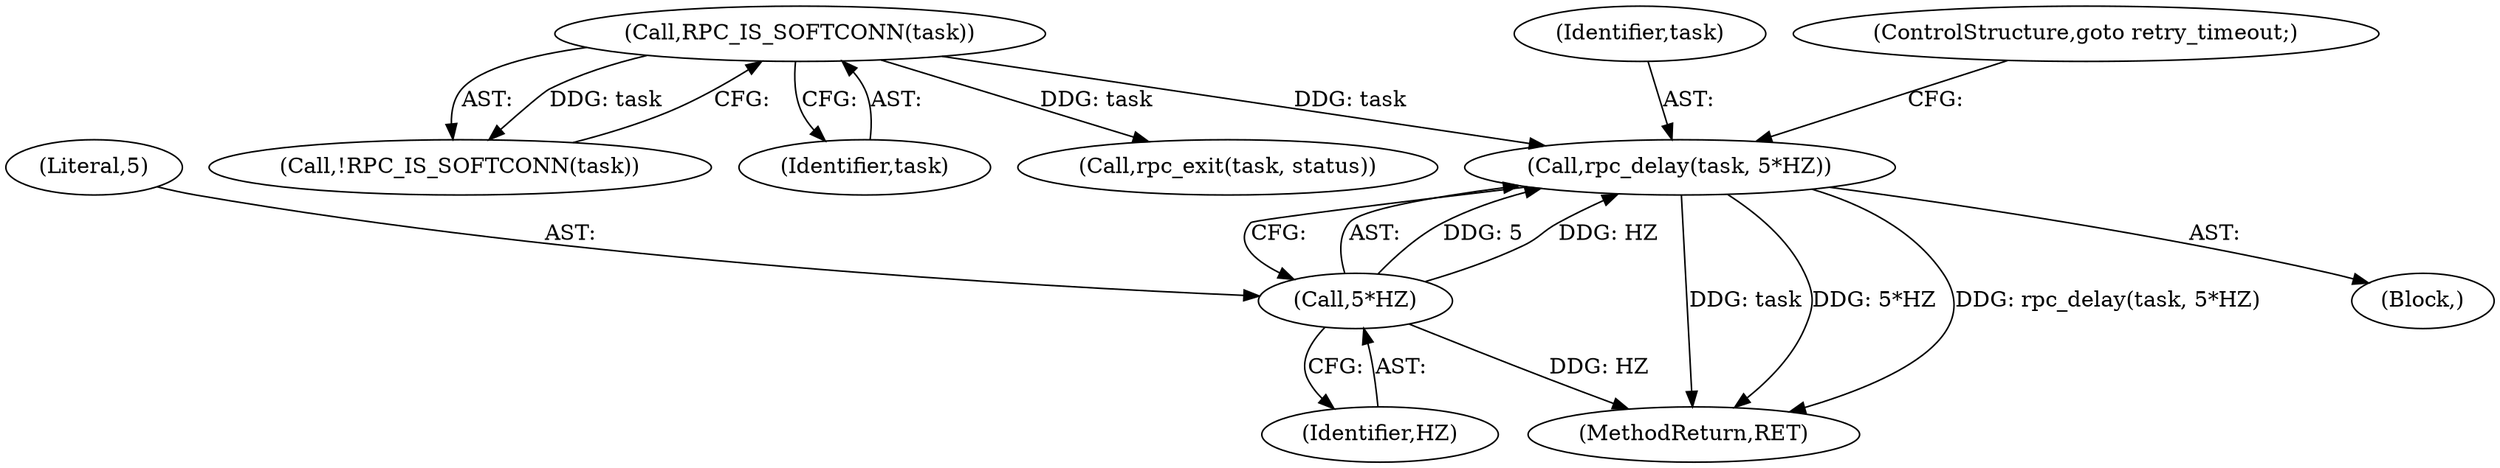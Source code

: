 digraph "0_linux_0b760113a3a155269a3fba93a409c640031dd68f_0@pointer" {
"1000238" [label="(Call,rpc_delay(task, 5*HZ))"];
"1000235" [label="(Call,RPC_IS_SOFTCONN(task))"];
"1000240" [label="(Call,5*HZ)"];
"1000234" [label="(Call,!RPC_IS_SOFTCONN(task))"];
"1000242" [label="(Identifier,HZ)"];
"1000241" [label="(Literal,5)"];
"1000270" [label="(MethodReturn,RET)"];
"1000240" [label="(Call,5*HZ)"];
"1000236" [label="(Identifier,task)"];
"1000238" [label="(Call,rpc_delay(task, 5*HZ))"];
"1000239" [label="(Identifier,task)"];
"1000235" [label="(Call,RPC_IS_SOFTCONN(task))"];
"1000260" [label="(Call,rpc_exit(task, status))"];
"1000243" [label="(ControlStructure,goto retry_timeout;)"];
"1000237" [label="(Block,)"];
"1000238" -> "1000237"  [label="AST: "];
"1000238" -> "1000240"  [label="CFG: "];
"1000239" -> "1000238"  [label="AST: "];
"1000240" -> "1000238"  [label="AST: "];
"1000243" -> "1000238"  [label="CFG: "];
"1000238" -> "1000270"  [label="DDG: task"];
"1000238" -> "1000270"  [label="DDG: 5*HZ"];
"1000238" -> "1000270"  [label="DDG: rpc_delay(task, 5*HZ)"];
"1000235" -> "1000238"  [label="DDG: task"];
"1000240" -> "1000238"  [label="DDG: 5"];
"1000240" -> "1000238"  [label="DDG: HZ"];
"1000235" -> "1000234"  [label="AST: "];
"1000235" -> "1000236"  [label="CFG: "];
"1000236" -> "1000235"  [label="AST: "];
"1000234" -> "1000235"  [label="CFG: "];
"1000235" -> "1000234"  [label="DDG: task"];
"1000235" -> "1000260"  [label="DDG: task"];
"1000240" -> "1000242"  [label="CFG: "];
"1000241" -> "1000240"  [label="AST: "];
"1000242" -> "1000240"  [label="AST: "];
"1000240" -> "1000270"  [label="DDG: HZ"];
}
